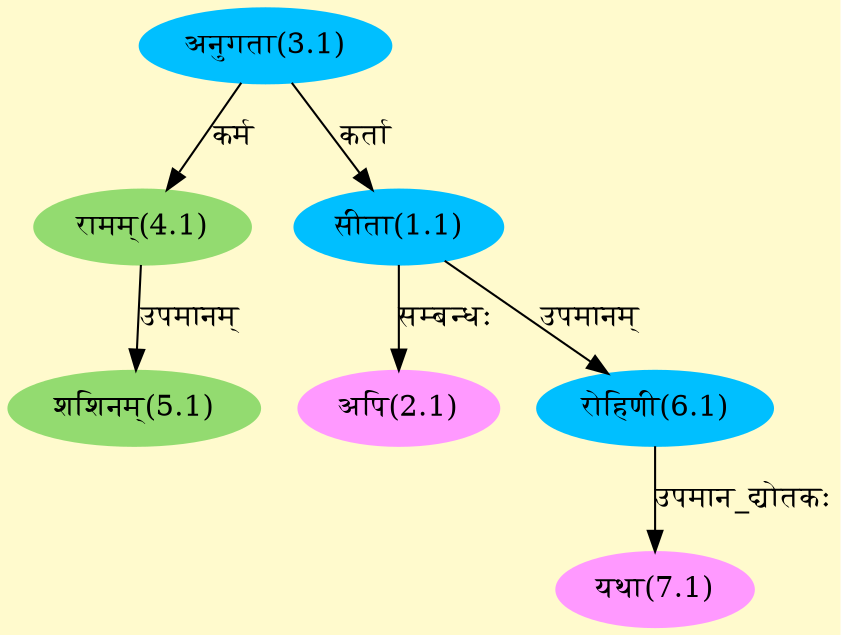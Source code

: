 digraph G{
rankdir=BT;
 compound=true;
 bgcolor="lemonchiffon1";
Node1_1 [style=filled, color="#00BFFF" label = "सीता(1.1)"]
Node3_1 [style=filled, color="#00BFFF" label = "अनुगता(3.1)"]
Node2_1 [style=filled, color="#FF99FF" label = "अपि(2.1)"]
Node4_1 [style=filled, color="#93DB70" label = "रामम्(4.1)"]
Node5_1 [style=filled, color="#93DB70" label = "शशिनम्(5.1)"]
Node6_1 [style=filled, color="#00BFFF" label = "रोहिणी(6.1)"]
Node7_1 [style=filled, color="#FF99FF" label = "यथा(7.1)"]
/* Start of Relations section */

Node1_1 -> Node3_1 [  label="कर्ता"  dir="back" ]
Node2_1 -> Node1_1 [  label="सम्बन्धः"  dir="back" ]
Node4_1 -> Node3_1 [  label="कर्म"  dir="back" ]
Node5_1 -> Node4_1 [  label="उपमानम्"  dir="back" ]
Node6_1 -> Node1_1 [  label="उपमानम्"  dir="back" ]
Node7_1 -> Node6_1 [  label="उपमान_द्योतकः"  dir="back" ]
}
